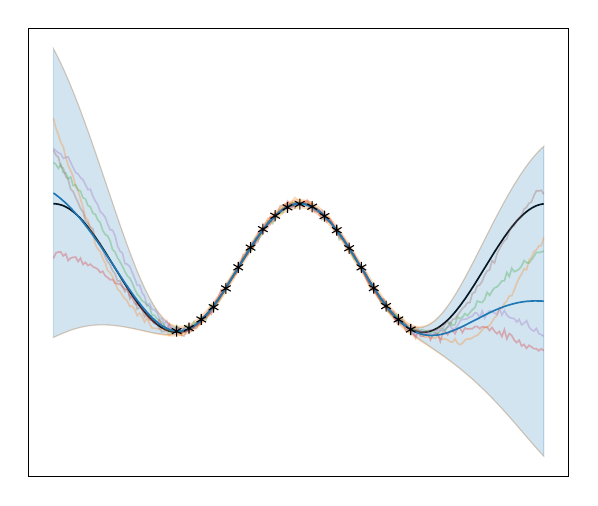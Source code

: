 % This file was created with tikzplotlib v0.10.1.
\begin{tikzpicture}

\definecolor{crimson2143940}{RGB}{214,39,40}
\definecolor{darkgray176}{RGB}{176,176,176}
\definecolor{darkorange25512714}{RGB}{255,127,14}
\definecolor{forestgreen4416044}{RGB}{44,160,44}
\definecolor{lightgray204}{RGB}{204,204,204}
\definecolor{mediumpurple148103189}{RGB}{148,103,189}
\definecolor{sienna1408675}{RGB}{140,86,75}
\definecolor{steelblue31119180}{RGB}{31,119,180}

\begin{axis}[
legend cell align={left},
legend style={
  fill opacity=0.8,
  draw opacity=1,
  text opacity=1,
  at={(0.03,0.03)},
  anchor=south west,
  draw=lightgray204
},
ticks=none,
tick align=outside,
tick pos=left,
%title={Cosine},
x grid style={darkgray176},
xmin=-1.1, xmax=1.09,
xtick style={color=black},
y grid style={darkgray176},
ymin=-3.244, ymax=3.73,
ytick style={color=black}
]
\addplot [semithick, black]
table {%
-1 1
-0.99 0.998
-0.98 0.992
-0.97 0.982
-0.96 0.969
-0.95 0.951
-0.94 0.93
-0.93 0.905
-0.92 0.876
-0.91 0.844
-0.9 0.809
-0.89 0.771
-0.88 0.729
-0.87 0.685
-0.85 0.588
-0.83 0.482
-0.81 0.368
-0.79 0.249
-0.75 0
-0.71 -0.249
-0.69 -0.368
-0.67 -0.482
-0.65 -0.588
-0.63 -0.685
-0.62 -0.729
-0.61 -0.771
-0.6 -0.809
-0.59 -0.844
-0.58 -0.876
-0.57 -0.905
-0.56 -0.93
-0.55 -0.951
-0.54 -0.969
-0.53 -0.982
-0.52 -0.992
-0.51 -0.998
-0.5 -1
-0.49 -0.998
-0.48 -0.992
-0.47 -0.982
-0.46 -0.969
-0.45 -0.951
-0.44 -0.93
-0.43 -0.905
-0.42 -0.876
-0.41 -0.844
-0.4 -0.809
-0.39 -0.771
-0.38 -0.729
-0.37 -0.685
-0.35 -0.588
-0.33 -0.482
-0.31 -0.368
-0.29 -0.249
-0.25 -0
-0.21 0.249
-0.19 0.368
-0.17 0.482
-0.15 0.588
-0.13 0.685
-0.12 0.729
-0.11 0.771
-0.1 0.809
-0.09 0.844
-0.08 0.876
-0.07 0.905
-0.06 0.93
-0.05 0.951
-0.04 0.969
-0.03 0.982
-0.02 0.992
-0.01 0.998
0 1
0.01 0.998
0.02 0.992
0.03 0.982
0.04 0.969
0.05 0.951
0.06 0.93
0.07 0.905
0.08 0.876
0.09 0.844
0.1 0.809
0.11 0.771
0.12 0.729
0.13 0.685
0.15 0.588
0.17 0.482
0.19 0.368
0.21 0.249
0.25 -0
0.29 -0.249
0.31 -0.368
0.33 -0.482
0.35 -0.588
0.37 -0.685
0.38 -0.729
0.39 -0.771
0.4 -0.809
0.41 -0.844
0.42 -0.876
0.43 -0.905
0.44 -0.93
0.45 -0.951
0.46 -0.969
0.47 -0.982
0.48 -0.992
0.49 -0.998
0.5 -1
0.51 -0.998
0.52 -0.992
0.53 -0.982
0.54 -0.969
0.55 -0.951
0.56 -0.93
0.57 -0.905
0.58 -0.876
0.59 -0.844
0.6 -0.809
0.61 -0.771
0.62 -0.729
0.63 -0.685
0.65 -0.588
0.67 -0.482
0.69 -0.368
0.71 -0.249
0.75 0
0.79 0.249
0.81 0.368
0.83 0.482
0.85 0.588
0.87 0.685
0.88 0.729
0.89 0.771
0.9 0.809
0.91 0.844
0.92 0.876
0.93 0.905
0.94 0.93
0.95 0.951
0.96 0.969
0.97 0.982
0.98 0.992
0.99 0.998
};
% \addlegendentry{True Func.}
\path [draw=steelblue31119180, fill=steelblue31119180, opacity=0.2]
(axis cs:-1,3.412)
--(axis cs:-1,-1.08)
--(axis cs:-0.99,-1.062)
--(axis cs:-0.98,-1.045)
--(axis cs:-0.97,-1.028)
--(axis cs:-0.96,-1.012)
--(axis cs:-0.95,-0.997)
--(axis cs:-0.94,-0.982)
--(axis cs:-0.93,-0.968)
--(axis cs:-0.92,-0.955)
--(axis cs:-0.91,-0.944)
--(axis cs:-0.9,-0.933)
--(axis cs:-0.89,-0.923)
--(axis cs:-0.88,-0.914)
--(axis cs:-0.87,-0.907)
--(axis cs:-0.86,-0.9)
--(axis cs:-0.85,-0.895)
--(axis cs:-0.84,-0.891)
--(axis cs:-0.83,-0.887)
--(axis cs:-0.82,-0.885)
--(axis cs:-0.81,-0.884)
--(axis cs:-0.8,-0.884)
--(axis cs:-0.79,-0.884)
--(axis cs:-0.78,-0.886)
--(axis cs:-0.77,-0.888)
--(axis cs:-0.76,-0.891)
--(axis cs:-0.75,-0.895)
--(axis cs:-0.74,-0.9)
--(axis cs:-0.73,-0.905)
--(axis cs:-0.72,-0.91)
--(axis cs:-0.71,-0.917)
--(axis cs:-0.7,-0.924)
--(axis cs:-0.69,-0.931)
--(axis cs:-0.68,-0.938)
--(axis cs:-0.67,-0.946)
--(axis cs:-0.66,-0.955)
--(axis cs:-0.65,-0.963)
--(axis cs:-0.64,-0.971)
--(axis cs:-0.63,-0.98)
--(axis cs:-0.62,-0.988)
--(axis cs:-0.61,-0.996)
--(axis cs:-0.6,-1.004)
--(axis cs:-0.59,-1.011)
--(axis cs:-0.58,-1.018)
--(axis cs:-0.57,-1.023)
--(axis cs:-0.56,-1.028)
--(axis cs:-0.55,-1.032)
--(axis cs:-0.54,-1.035)
--(axis cs:-0.53,-1.036)
--(axis cs:-0.52,-1.036)
--(axis cs:-0.51,-1.034)
--(axis cs:-0.5,-1.031)
--(axis cs:-0.49,-1.026)
--(axis cs:-0.48,-1.018)
--(axis cs:-0.47,-1.008)
--(axis cs:-0.46,-0.995)
--(axis cs:-0.45,-0.978)
--(axis cs:-0.44,-0.958)
--(axis cs:-0.43,-0.934)
--(axis cs:-0.42,-0.906)
--(axis cs:-0.41,-0.874)
--(axis cs:-0.4,-0.839)
--(axis cs:-0.39,-0.801)
--(axis cs:-0.38,-0.759)
--(axis cs:-0.37,-0.715)
--(axis cs:-0.36,-0.668)
--(axis cs:-0.35,-0.618)
--(axis cs:-0.34,-0.566)
--(axis cs:-0.33,-0.511)
--(axis cs:-0.32,-0.455)
--(axis cs:-0.31,-0.397)
--(axis cs:-0.3,-0.338)
--(axis cs:-0.29,-0.277)
--(axis cs:-0.28,-0.215)
--(axis cs:-0.27,-0.152)
--(axis cs:-0.26,-0.088)
--(axis cs:-0.25,-0.024)
--(axis cs:-0.24,0.039)
--(axis cs:-0.23,0.103)
--(axis cs:-0.22,0.166)
--(axis cs:-0.21,0.228)
--(axis cs:-0.2,0.29)
--(axis cs:-0.19,0.349)
--(axis cs:-0.18,0.407)
--(axis cs:-0.17,0.464)
--(axis cs:-0.16,0.518)
--(axis cs:-0.15,0.57)
--(axis cs:-0.14,0.619)
--(axis cs:-0.13,0.665)
--(axis cs:-0.12,0.709)
--(axis cs:-0.11,0.749)
--(axis cs:-0.1,0.787)
--(axis cs:-0.09,0.821)
--(axis cs:-0.08,0.852)
--(axis cs:-0.07,0.879)
--(axis cs:-0.06,0.903)
--(axis cs:-0.05,0.924)
--(axis cs:-0.04,0.941)
--(axis cs:-0.03,0.954)
--(axis cs:-0.02,0.963)
--(axis cs:-0.01,0.969)
--(axis cs:8.941e-10,0.971)
--(axis cs:0.01,0.969)
--(axis cs:0.02,0.963)
--(axis cs:0.03,0.953)
--(axis cs:0.04,0.94)
--(axis cs:0.05,0.923)
--(axis cs:0.06,0.902)
--(axis cs:0.07,0.878)
--(axis cs:0.08,0.849)
--(axis cs:0.09,0.818)
--(axis cs:0.1,0.782)
--(axis cs:0.11,0.744)
--(axis cs:0.12,0.702)
--(axis cs:0.13,0.657)
--(axis cs:0.14,0.609)
--(axis cs:0.15,0.559)
--(axis cs:0.16,0.506)
--(axis cs:0.17,0.452)
--(axis cs:0.18,0.395)
--(axis cs:0.19,0.337)
--(axis cs:0.2,0.277)
--(axis cs:0.21,0.216)
--(axis cs:0.22,0.155)
--(axis cs:0.23,0.093)
--(axis cs:0.24,0.031)
--(axis cs:0.25,-0.032)
--(axis cs:0.26,-0.094)
--(axis cs:0.27,-0.156)
--(axis cs:0.28,-0.217)
--(axis cs:0.29,-0.278)
--(axis cs:0.3,-0.338)
--(axis cs:0.31,-0.396)
--(axis cs:0.32,-0.453)
--(axis cs:0.33,-0.509)
--(axis cs:0.34,-0.563)
--(axis cs:0.35,-0.615)
--(axis cs:0.36,-0.665)
--(axis cs:0.37,-0.712)
--(axis cs:0.38,-0.757)
--(axis cs:0.39,-0.8)
--(axis cs:0.4,-0.839)
--(axis cs:0.41,-0.877)
--(axis cs:0.42,-0.912)
--(axis cs:0.43,-0.945)
--(axis cs:0.44,-0.976)
--(axis cs:0.45,-1.007)
--(axis cs:0.46,-1.036)
--(axis cs:0.47,-1.065)
--(axis cs:0.48,-1.093)
--(axis cs:0.49,-1.12)
--(axis cs:0.5,-1.147)
--(axis cs:0.51,-1.174)
--(axis cs:0.52,-1.201)
--(axis cs:0.53,-1.227)
--(axis cs:0.54,-1.254)
--(axis cs:0.55,-1.28)
--(axis cs:0.56,-1.307)
--(axis cs:0.57,-1.334)
--(axis cs:0.58,-1.361)
--(axis cs:0.59,-1.388)
--(axis cs:0.6,-1.417)
--(axis cs:0.61,-1.445)
--(axis cs:0.62,-1.474)
--(axis cs:0.63,-1.504)
--(axis cs:0.64,-1.534)
--(axis cs:0.65,-1.565)
--(axis cs:0.66,-1.596)
--(axis cs:0.67,-1.628)
--(axis cs:0.68,-1.661)
--(axis cs:0.69,-1.694)
--(axis cs:0.7,-1.728)
--(axis cs:0.71,-1.763)
--(axis cs:0.72,-1.798)
--(axis cs:0.73,-1.834)
--(axis cs:0.74,-1.87)
--(axis cs:0.75,-1.907)
--(axis cs:0.76,-1.945)
--(axis cs:0.77,-1.983)
--(axis cs:0.78,-2.023)
--(axis cs:0.79,-2.062)
--(axis cs:0.8,-2.103)
--(axis cs:0.81,-2.144)
--(axis cs:0.82,-2.185)
--(axis cs:0.83,-2.228)
--(axis cs:0.84,-2.27)
--(axis cs:0.85,-2.314)
--(axis cs:0.86,-2.358)
--(axis cs:0.87,-2.402)
--(axis cs:0.88,-2.446)
--(axis cs:0.89,-2.491)
--(axis cs:0.9,-2.536)
--(axis cs:0.91,-2.581)
--(axis cs:0.92,-2.626)
--(axis cs:0.93,-2.67)
--(axis cs:0.94,-2.714)
--(axis cs:0.95,-2.758)
--(axis cs:0.96,-2.802)
--(axis cs:0.97,-2.844)
--(axis cs:0.98,-2.886)
--(axis cs:0.99,-2.926)
--(axis cs:0.99,1.892)
--(axis cs:0.99,1.892)
--(axis cs:0.98,1.857)
--(axis cs:0.97,1.818)
--(axis cs:0.96,1.777)
--(axis cs:0.95,1.734)
--(axis cs:0.94,1.687)
--(axis cs:0.93,1.639)
--(axis cs:0.92,1.587)
--(axis cs:0.91,1.533)
--(axis cs:0.9,1.477)
--(axis cs:0.89,1.419)
--(axis cs:0.88,1.359)
--(axis cs:0.87,1.296)
--(axis cs:0.86,1.232)
--(axis cs:0.85,1.166)
--(axis cs:0.84,1.099)
--(axis cs:0.83,1.03)
--(axis cs:0.82,0.96)
--(axis cs:0.81,0.888)
--(axis cs:0.8,0.816)
--(axis cs:0.79,0.743)
--(axis cs:0.78,0.668)
--(axis cs:0.77,0.593)
--(axis cs:0.76,0.518)
--(axis cs:0.75,0.442)
--(axis cs:0.74,0.366)
--(axis cs:0.73,0.29)
--(axis cs:0.72,0.215)
--(axis cs:0.71,0.139)
--(axis cs:0.7,0.065)
--(axis cs:0.69,-0.009)
--(axis cs:0.68,-0.082)
--(axis cs:0.67,-0.153)
--(axis cs:0.66,-0.223)
--(axis cs:0.65,-0.291)
--(axis cs:0.64,-0.357)
--(axis cs:0.63,-0.42)
--(axis cs:0.62,-0.481)
--(axis cs:0.61,-0.539)
--(axis cs:0.6,-0.594)
--(axis cs:0.59,-0.645)
--(axis cs:0.58,-0.693)
--(axis cs:0.57,-0.737)
--(axis cs:0.56,-0.777)
--(axis cs:0.55,-0.813)
--(axis cs:0.54,-0.844)
--(axis cs:0.53,-0.87)
--(axis cs:0.52,-0.892)
--(axis cs:0.51,-0.909)
--(axis cs:0.5,-0.921)
--(axis cs:0.49,-0.928)
--(axis cs:0.48,-0.93)
--(axis cs:0.47,-0.927)
--(axis cs:0.46,-0.919)
--(axis cs:0.45,-0.905)
--(axis cs:0.44,-0.887)
--(axis cs:0.43,-0.864)
--(axis cs:0.42,-0.836)
--(axis cs:0.41,-0.805)
--(axis cs:0.4,-0.77)
--(axis cs:0.39,-0.732)
--(axis cs:0.38,-0.691)
--(axis cs:0.37,-0.648)
--(axis cs:0.36,-0.602)
--(axis cs:0.35,-0.554)
--(axis cs:0.34,-0.503)
--(axis cs:0.33,-0.45)
--(axis cs:0.32,-0.395)
--(axis cs:0.31,-0.338)
--(axis cs:0.3,-0.28)
--(axis cs:0.29,-0.22)
--(axis cs:0.28,-0.159)
--(axis cs:0.27,-0.097)
--(axis cs:0.26,-0.035)
--(axis cs:0.25,0.028)
--(axis cs:0.24,0.09)
--(axis cs:0.23,0.153)
--(axis cs:0.22,0.215)
--(axis cs:0.21,0.276)
--(axis cs:0.2,0.336)
--(axis cs:0.19,0.395)
--(axis cs:0.18,0.452)
--(axis cs:0.17,0.507)
--(axis cs:0.16,0.561)
--(axis cs:0.15,0.612)
--(axis cs:0.14,0.661)
--(axis cs:0.13,0.708)
--(axis cs:0.12,0.752)
--(axis cs:0.11,0.793)
--(axis cs:0.1,0.832)
--(axis cs:0.09,0.867)
--(axis cs:0.08,0.899)
--(axis cs:0.07,0.928)
--(axis cs:0.06,0.953)
--(axis cs:0.05,0.975)
--(axis cs:0.04,0.993)
--(axis cs:0.03,1.008)
--(axis cs:0.02,1.018)
--(axis cs:0.01,1.025)
--(axis cs:8.941e-10,1.027)
--(axis cs:-0.01,1.026)
--(axis cs:-0.02,1.02)
--(axis cs:-0.03,1.011)
--(axis cs:-0.04,0.997)
--(axis cs:-0.05,0.98)
--(axis cs:-0.06,0.959)
--(axis cs:-0.07,0.934)
--(axis cs:-0.08,0.906)
--(axis cs:-0.09,0.874)
--(axis cs:-0.1,0.839)
--(axis cs:-0.11,0.801)
--(axis cs:-0.12,0.759)
--(axis cs:-0.13,0.715)
--(axis cs:-0.14,0.668)
--(axis cs:-0.15,0.619)
--(axis cs:-0.16,0.567)
--(axis cs:-0.17,0.514)
--(axis cs:-0.18,0.458)
--(axis cs:-0.19,0.401)
--(axis cs:-0.2,0.343)
--(axis cs:-0.21,0.283)
--(axis cs:-0.22,0.222)
--(axis cs:-0.23,0.16)
--(axis cs:-0.24,0.097)
--(axis cs:-0.25,0.034)
--(axis cs:-0.26,-0.029)
--(axis cs:-0.27,-0.092)
--(axis cs:-0.28,-0.155)
--(axis cs:-0.29,-0.217)
--(axis cs:-0.3,-0.278)
--(axis cs:-0.31,-0.338)
--(axis cs:-0.32,-0.397)
--(axis cs:-0.33,-0.453)
--(axis cs:-0.34,-0.508)
--(axis cs:-0.35,-0.56)
--(axis cs:-0.36,-0.61)
--(axis cs:-0.37,-0.657)
--(axis cs:-0.38,-0.7)
--(axis cs:-0.39,-0.741)
--(axis cs:-0.4,-0.778)
--(axis cs:-0.41,-0.812)
--(axis cs:-0.42,-0.842)
--(axis cs:-0.43,-0.868)
--(axis cs:-0.44,-0.89)
--(axis cs:-0.45,-0.909)
--(axis cs:-0.46,-0.923)
--(axis cs:-0.47,-0.932)
--(axis cs:-0.48,-0.937)
--(axis cs:-0.49,-0.936)
--(axis cs:-0.5,-0.93)
--(axis cs:-0.51,-0.917)
--(axis cs:-0.52,-0.898)
--(axis cs:-0.53,-0.874)
--(axis cs:-0.54,-0.843)
--(axis cs:-0.55,-0.806)
--(axis cs:-0.56,-0.763)
--(axis cs:-0.57,-0.715)
--(axis cs:-0.58,-0.661)
--(axis cs:-0.59,-0.601)
--(axis cs:-0.6,-0.536)
--(axis cs:-0.61,-0.466)
--(axis cs:-0.62,-0.391)
--(axis cs:-0.63,-0.312)
--(axis cs:-0.64,-0.228)
--(axis cs:-0.65,-0.14)
--(axis cs:-0.66,-0.049)
--(axis cs:-0.67,0.047)
--(axis cs:-0.68,0.145)
--(axis cs:-0.69,0.246)
--(axis cs:-0.7,0.35)
--(axis cs:-0.71,0.456)
--(axis cs:-0.72,0.564)
--(axis cs:-0.73,0.674)
--(axis cs:-0.74,0.785)
--(axis cs:-0.75,0.898)
--(axis cs:-0.76,1.011)
--(axis cs:-0.77,1.124)
--(axis cs:-0.78,1.238)
--(axis cs:-0.79,1.352)
--(axis cs:-0.8,1.466)
--(axis cs:-0.81,1.579)
--(axis cs:-0.82,1.692)
--(axis cs:-0.83,1.803)
--(axis cs:-0.84,1.914)
--(axis cs:-0.85,2.024)
--(axis cs:-0.86,2.132)
--(axis cs:-0.87,2.239)
--(axis cs:-0.88,2.343)
--(axis cs:-0.89,2.447)
--(axis cs:-0.9,2.547)
--(axis cs:-0.91,2.646)
--(axis cs:-0.92,2.743)
--(axis cs:-0.93,2.837)
--(axis cs:-0.94,2.928)
--(axis cs:-0.95,3.016)
--(axis cs:-0.96,3.102)
--(axis cs:-0.97,3.184)
--(axis cs:-0.98,3.264)
--(axis cs:-0.99,3.34)
--(axis cs:-1,3.412)
--cycle;
\addlegendimage{area legend, draw=steelblue31119180, fill=steelblue31119180, opacity=0.2}
% \addlegendentry{Epistemic}

\path [draw=darkorange25512714, fill=darkorange25512714, opacity=0.2]
(axis cs:-1,-1.081)
--(axis cs:-1,-1.08)
--(axis cs:-0.99,-1.062)
--(axis cs:-0.98,-1.045)
--(axis cs:-0.97,-1.028)
--(axis cs:-0.96,-1.012)
--(axis cs:-0.95,-0.997)
--(axis cs:-0.94,-0.982)
--(axis cs:-0.93,-0.968)
--(axis cs:-0.92,-0.955)
--(axis cs:-0.91,-0.944)
--(axis cs:-0.9,-0.933)
--(axis cs:-0.89,-0.923)
--(axis cs:-0.88,-0.914)
--(axis cs:-0.87,-0.907)
--(axis cs:-0.86,-0.9)
--(axis cs:-0.85,-0.895)
--(axis cs:-0.84,-0.891)
--(axis cs:-0.83,-0.887)
--(axis cs:-0.82,-0.885)
--(axis cs:-0.81,-0.884)
--(axis cs:-0.8,-0.884)
--(axis cs:-0.79,-0.884)
--(axis cs:-0.78,-0.886)
--(axis cs:-0.77,-0.888)
--(axis cs:-0.76,-0.891)
--(axis cs:-0.75,-0.895)
--(axis cs:-0.74,-0.9)
--(axis cs:-0.73,-0.905)
--(axis cs:-0.72,-0.91)
--(axis cs:-0.71,-0.917)
--(axis cs:-0.7,-0.924)
--(axis cs:-0.69,-0.931)
--(axis cs:-0.68,-0.938)
--(axis cs:-0.67,-0.946)
--(axis cs:-0.66,-0.955)
--(axis cs:-0.65,-0.963)
--(axis cs:-0.64,-0.971)
--(axis cs:-0.63,-0.98)
--(axis cs:-0.62,-0.988)
--(axis cs:-0.61,-0.996)
--(axis cs:-0.6,-1.004)
--(axis cs:-0.59,-1.011)
--(axis cs:-0.58,-1.018)
--(axis cs:-0.57,-1.023)
--(axis cs:-0.56,-1.028)
--(axis cs:-0.55,-1.032)
--(axis cs:-0.54,-1.035)
--(axis cs:-0.53,-1.036)
--(axis cs:-0.52,-1.036)
--(axis cs:-0.51,-1.034)
--(axis cs:-0.5,-1.031)
--(axis cs:-0.49,-1.026)
--(axis cs:-0.48,-1.018)
--(axis cs:-0.47,-1.008)
--(axis cs:-0.46,-0.995)
--(axis cs:-0.45,-0.978)
--(axis cs:-0.44,-0.958)
--(axis cs:-0.43,-0.934)
--(axis cs:-0.42,-0.906)
--(axis cs:-0.41,-0.874)
--(axis cs:-0.4,-0.839)
--(axis cs:-0.39,-0.801)
--(axis cs:-0.38,-0.759)
--(axis cs:-0.37,-0.715)
--(axis cs:-0.36,-0.668)
--(axis cs:-0.35,-0.618)
--(axis cs:-0.34,-0.566)
--(axis cs:-0.33,-0.511)
--(axis cs:-0.32,-0.455)
--(axis cs:-0.31,-0.397)
--(axis cs:-0.3,-0.338)
--(axis cs:-0.29,-0.277)
--(axis cs:-0.28,-0.215)
--(axis cs:-0.27,-0.152)
--(axis cs:-0.26,-0.088)
--(axis cs:-0.25,-0.024)
--(axis cs:-0.24,0.039)
--(axis cs:-0.23,0.103)
--(axis cs:-0.22,0.166)
--(axis cs:-0.21,0.228)
--(axis cs:-0.2,0.29)
--(axis cs:-0.19,0.349)
--(axis cs:-0.18,0.407)
--(axis cs:-0.17,0.464)
--(axis cs:-0.16,0.518)
--(axis cs:-0.15,0.57)
--(axis cs:-0.14,0.619)
--(axis cs:-0.13,0.665)
--(axis cs:-0.12,0.709)
--(axis cs:-0.11,0.749)
--(axis cs:-0.1,0.787)
--(axis cs:-0.09,0.821)
--(axis cs:-0.08,0.852)
--(axis cs:-0.07,0.879)
--(axis cs:-0.06,0.903)
--(axis cs:-0.05,0.924)
--(axis cs:-0.04,0.941)
--(axis cs:-0.03,0.954)
--(axis cs:-0.02,0.963)
--(axis cs:-0.01,0.969)
--(axis cs:8.941e-10,0.971)
--(axis cs:0.01,0.969)
--(axis cs:0.02,0.963)
--(axis cs:0.03,0.953)
--(axis cs:0.04,0.94)
--(axis cs:0.05,0.923)
--(axis cs:0.06,0.902)
--(axis cs:0.07,0.878)
--(axis cs:0.08,0.849)
--(axis cs:0.09,0.818)
--(axis cs:0.1,0.782)
--(axis cs:0.11,0.744)
--(axis cs:0.12,0.702)
--(axis cs:0.13,0.657)
--(axis cs:0.14,0.609)
--(axis cs:0.15,0.559)
--(axis cs:0.16,0.506)
--(axis cs:0.17,0.452)
--(axis cs:0.18,0.395)
--(axis cs:0.19,0.337)
--(axis cs:0.2,0.277)
--(axis cs:0.21,0.216)
--(axis cs:0.22,0.155)
--(axis cs:0.23,0.093)
--(axis cs:0.24,0.031)
--(axis cs:0.25,-0.032)
--(axis cs:0.26,-0.094)
--(axis cs:0.27,-0.156)
--(axis cs:0.28,-0.217)
--(axis cs:0.29,-0.278)
--(axis cs:0.3,-0.338)
--(axis cs:0.31,-0.396)
--(axis cs:0.32,-0.453)
--(axis cs:0.33,-0.509)
--(axis cs:0.34,-0.563)
--(axis cs:0.35,-0.615)
--(axis cs:0.36,-0.665)
--(axis cs:0.37,-0.712)
--(axis cs:0.38,-0.757)
--(axis cs:0.39,-0.8)
--(axis cs:0.4,-0.839)
--(axis cs:0.41,-0.877)
--(axis cs:0.42,-0.912)
--(axis cs:0.43,-0.945)
--(axis cs:0.44,-0.976)
--(axis cs:0.45,-1.007)
--(axis cs:0.46,-1.036)
--(axis cs:0.47,-1.065)
--(axis cs:0.48,-1.093)
--(axis cs:0.49,-1.12)
--(axis cs:0.5,-1.147)
--(axis cs:0.51,-1.174)
--(axis cs:0.52,-1.201)
--(axis cs:0.53,-1.227)
--(axis cs:0.54,-1.254)
--(axis cs:0.55,-1.28)
--(axis cs:0.56,-1.307)
--(axis cs:0.57,-1.334)
--(axis cs:0.58,-1.361)
--(axis cs:0.59,-1.388)
--(axis cs:0.6,-1.417)
--(axis cs:0.61,-1.445)
--(axis cs:0.62,-1.474)
--(axis cs:0.63,-1.504)
--(axis cs:0.64,-1.534)
--(axis cs:0.65,-1.565)
--(axis cs:0.66,-1.596)
--(axis cs:0.67,-1.628)
--(axis cs:0.68,-1.661)
--(axis cs:0.69,-1.694)
--(axis cs:0.7,-1.728)
--(axis cs:0.71,-1.763)
--(axis cs:0.72,-1.798)
--(axis cs:0.73,-1.834)
--(axis cs:0.74,-1.87)
--(axis cs:0.75,-1.907)
--(axis cs:0.76,-1.945)
--(axis cs:0.77,-1.983)
--(axis cs:0.78,-2.023)
--(axis cs:0.79,-2.062)
--(axis cs:0.8,-2.103)
--(axis cs:0.81,-2.144)
--(axis cs:0.82,-2.185)
--(axis cs:0.83,-2.228)
--(axis cs:0.84,-2.27)
--(axis cs:0.85,-2.314)
--(axis cs:0.86,-2.358)
--(axis cs:0.87,-2.402)
--(axis cs:0.88,-2.446)
--(axis cs:0.89,-2.491)
--(axis cs:0.9,-2.536)
--(axis cs:0.91,-2.581)
--(axis cs:0.92,-2.626)
--(axis cs:0.93,-2.67)
--(axis cs:0.94,-2.714)
--(axis cs:0.95,-2.758)
--(axis cs:0.96,-2.802)
--(axis cs:0.97,-2.844)
--(axis cs:0.98,-2.886)
--(axis cs:0.99,-2.926)
--(axis cs:0.99,-2.927)
--(axis cs:0.99,-2.927)
--(axis cs:0.98,-2.886)
--(axis cs:0.97,-2.845)
--(axis cs:0.96,-2.802)
--(axis cs:0.95,-2.759)
--(axis cs:0.94,-2.715)
--(axis cs:0.93,-2.671)
--(axis cs:0.92,-2.626)
--(axis cs:0.91,-2.582)
--(axis cs:0.9,-2.537)
--(axis cs:0.89,-2.492)
--(axis cs:0.88,-2.447)
--(axis cs:0.87,-2.403)
--(axis cs:0.86,-2.359)
--(axis cs:0.85,-2.315)
--(axis cs:0.84,-2.272)
--(axis cs:0.83,-2.229)
--(axis cs:0.82,-2.187)
--(axis cs:0.81,-2.145)
--(axis cs:0.8,-2.104)
--(axis cs:0.79,-2.064)
--(axis cs:0.78,-2.024)
--(axis cs:0.77,-1.985)
--(axis cs:0.76,-1.946)
--(axis cs:0.75,-1.909)
--(axis cs:0.74,-1.872)
--(axis cs:0.73,-1.835)
--(axis cs:0.72,-1.8)
--(axis cs:0.71,-1.764)
--(axis cs:0.7,-1.73)
--(axis cs:0.69,-1.696)
--(axis cs:0.68,-1.663)
--(axis cs:0.67,-1.631)
--(axis cs:0.66,-1.599)
--(axis cs:0.65,-1.568)
--(axis cs:0.64,-1.537)
--(axis cs:0.63,-1.507)
--(axis cs:0.62,-1.478)
--(axis cs:0.61,-1.449)
--(axis cs:0.6,-1.421)
--(axis cs:0.59,-1.393)
--(axis cs:0.58,-1.366)
--(axis cs:0.57,-1.34)
--(axis cs:0.56,-1.314)
--(axis cs:0.55,-1.288)
--(axis cs:0.54,-1.262)
--(axis cs:0.53,-1.237)
--(axis cs:0.52,-1.212)
--(axis cs:0.51,-1.187)
--(axis cs:0.5,-1.162)
--(axis cs:0.49,-1.138)
--(axis cs:0.48,-1.113)
--(axis cs:0.47,-1.087)
--(axis cs:0.46,-1.061)
--(axis cs:0.45,-1.035)
--(axis cs:0.44,-1.007)
--(axis cs:0.43,-0.977)
--(axis cs:0.42,-0.945)
--(axis cs:0.41,-0.911)
--(axis cs:0.4,-0.874)
--(axis cs:0.39,-0.835)
--(axis cs:0.38,-0.793)
--(axis cs:0.37,-0.749)
--(axis cs:0.36,-0.701)
--(axis cs:0.35,-0.652)
--(axis cs:0.34,-0.6)
--(axis cs:0.33,-0.547)
--(axis cs:0.32,-0.491)
--(axis cs:0.31,-0.434)
--(axis cs:0.3,-0.376)
--(axis cs:0.29,-0.316)
--(axis cs:0.28,-0.255)
--(axis cs:0.27,-0.194)
--(axis cs:0.26,-0.132)
--(axis cs:0.25,-0.069)
--(axis cs:0.24,-0.007)
--(axis cs:0.23,0.056)
--(axis cs:0.22,0.118)
--(axis cs:0.21,0.179)
--(axis cs:0.2,0.239)
--(axis cs:0.19,0.299)
--(axis cs:0.18,0.357)
--(axis cs:0.17,0.413)
--(axis cs:0.16,0.467)
--(axis cs:0.15,0.52)
--(axis cs:0.14,0.57)
--(axis cs:0.13,0.617)
--(axis cs:0.12,0.661)
--(axis cs:0.11,0.703)
--(axis cs:0.1,0.742)
--(axis cs:0.09,0.777)
--(axis cs:0.08,0.809)
--(axis cs:0.07,0.837)
--(axis cs:0.06,0.862)
--(axis cs:0.05,0.883)
--(axis cs:0.04,0.901)
--(axis cs:0.03,0.914)
--(axis cs:0.02,0.924)
--(axis cs:0.01,0.93)
--(axis cs:8.941e-10,0.932)
--(axis cs:-0.01,0.93)
--(axis cs:-0.02,0.925)
--(axis cs:-0.03,0.915)
--(axis cs:-0.04,0.902)
--(axis cs:-0.05,0.885)
--(axis cs:-0.06,0.865)
--(axis cs:-0.07,0.841)
--(axis cs:-0.08,0.813)
--(axis cs:-0.09,0.782)
--(axis cs:-0.1,0.747)
--(axis cs:-0.11,0.709)
--(axis cs:-0.12,0.669)
--(axis cs:-0.13,0.625)
--(axis cs:-0.14,0.578)
--(axis cs:-0.15,0.529)
--(axis cs:-0.16,0.477)
--(axis cs:-0.17,0.423)
--(axis cs:-0.18,0.367)
--(axis cs:-0.19,0.31)
--(axis cs:-0.2,0.25)
--(axis cs:-0.21,0.189)
--(axis cs:-0.22,0.127)
--(axis cs:-0.23,0.065)
--(axis cs:-0.24,0.001)
--(axis cs:-0.25,-0.062)
--(axis cs:-0.26,-0.126)
--(axis cs:-0.27,-0.189)
--(axis cs:-0.28,-0.252)
--(axis cs:-0.29,-0.314)
--(axis cs:-0.3,-0.375)
--(axis cs:-0.31,-0.435)
--(axis cs:-0.32,-0.493)
--(axis cs:-0.33,-0.549)
--(axis cs:-0.34,-0.604)
--(axis cs:-0.35,-0.656)
--(axis cs:-0.36,-0.706)
--(axis cs:-0.37,-0.753)
--(axis cs:-0.38,-0.797)
--(axis cs:-0.39,-0.838)
--(axis cs:-0.4,-0.876)
--(axis cs:-0.41,-0.911)
--(axis cs:-0.42,-0.942)
--(axis cs:-0.43,-0.969)
--(axis cs:-0.44,-0.993)
--(axis cs:-0.45,-1.013)
--(axis cs:-0.46,-1.029)
--(axis cs:-0.47,-1.041)
--(axis cs:-0.48,-1.05)
--(axis cs:-0.49,-1.056)
--(axis cs:-0.5,-1.059)
--(axis cs:-0.51,-1.06)
--(axis cs:-0.52,-1.059)
--(axis cs:-0.53,-1.056)
--(axis cs:-0.54,-1.052)
--(axis cs:-0.55,-1.047)
--(axis cs:-0.56,-1.041)
--(axis cs:-0.57,-1.035)
--(axis cs:-0.58,-1.027)
--(axis cs:-0.59,-1.02)
--(axis cs:-0.6,-1.011)
--(axis cs:-0.61,-1.003)
--(axis cs:-0.62,-0.994)
--(axis cs:-0.63,-0.985)
--(axis cs:-0.64,-0.976)
--(axis cs:-0.65,-0.967)
--(axis cs:-0.66,-0.959)
--(axis cs:-0.67,-0.95)
--(axis cs:-0.68,-0.942)
--(axis cs:-0.69,-0.934)
--(axis cs:-0.7,-0.926)
--(axis cs:-0.71,-0.919)
--(axis cs:-0.72,-0.913)
--(axis cs:-0.73,-0.907)
--(axis cs:-0.74,-0.902)
--(axis cs:-0.75,-0.897)
--(axis cs:-0.76,-0.893)
--(axis cs:-0.77,-0.89)
--(axis cs:-0.78,-0.888)
--(axis cs:-0.79,-0.886)
--(axis cs:-0.8,-0.885)
--(axis cs:-0.81,-0.885)
--(axis cs:-0.82,-0.887)
--(axis cs:-0.83,-0.889)
--(axis cs:-0.84,-0.892)
--(axis cs:-0.85,-0.896)
--(axis cs:-0.86,-0.901)
--(axis cs:-0.87,-0.908)
--(axis cs:-0.88,-0.915)
--(axis cs:-0.89,-0.924)
--(axis cs:-0.9,-0.934)
--(axis cs:-0.91,-0.945)
--(axis cs:-0.92,-0.956)
--(axis cs:-0.93,-0.969)
--(axis cs:-0.94,-0.983)
--(axis cs:-0.95,-0.998)
--(axis cs:-0.96,-1.013)
--(axis cs:-0.97,-1.029)
--(axis cs:-0.98,-1.046)
--(axis cs:-0.99,-1.063)
--(axis cs:-1,-1.081)
--cycle;
\addlegendimage{area legend, draw=darkorange25512714, fill=darkorange25512714, opacity=0.2}
% \addlegendentry{Aleatoric}

\path [draw=darkorange25512714, fill=darkorange25512714, opacity=0.2]
(axis cs:-1,3.413)
--(axis cs:-1,3.412)
--(axis cs:-0.99,3.34)
--(axis cs:-0.98,3.264)
--(axis cs:-0.97,3.184)
--(axis cs:-0.96,3.102)
--(axis cs:-0.95,3.016)
--(axis cs:-0.94,2.928)
--(axis cs:-0.93,2.837)
--(axis cs:-0.92,2.743)
--(axis cs:-0.91,2.646)
--(axis cs:-0.9,2.547)
--(axis cs:-0.89,2.447)
--(axis cs:-0.88,2.343)
--(axis cs:-0.87,2.239)
--(axis cs:-0.86,2.132)
--(axis cs:-0.85,2.024)
--(axis cs:-0.84,1.914)
--(axis cs:-0.83,1.803)
--(axis cs:-0.82,1.692)
--(axis cs:-0.81,1.579)
--(axis cs:-0.8,1.466)
--(axis cs:-0.79,1.352)
--(axis cs:-0.78,1.238)
--(axis cs:-0.77,1.124)
--(axis cs:-0.76,1.011)
--(axis cs:-0.75,0.898)
--(axis cs:-0.74,0.785)
--(axis cs:-0.73,0.674)
--(axis cs:-0.72,0.564)
--(axis cs:-0.71,0.456)
--(axis cs:-0.7,0.35)
--(axis cs:-0.69,0.246)
--(axis cs:-0.68,0.145)
--(axis cs:-0.67,0.047)
--(axis cs:-0.66,-0.049)
--(axis cs:-0.65,-0.14)
--(axis cs:-0.64,-0.228)
--(axis cs:-0.63,-0.312)
--(axis cs:-0.62,-0.391)
--(axis cs:-0.61,-0.466)
--(axis cs:-0.6,-0.536)
--(axis cs:-0.59,-0.601)
--(axis cs:-0.58,-0.661)
--(axis cs:-0.57,-0.715)
--(axis cs:-0.56,-0.763)
--(axis cs:-0.55,-0.806)
--(axis cs:-0.54,-0.843)
--(axis cs:-0.53,-0.874)
--(axis cs:-0.52,-0.898)
--(axis cs:-0.51,-0.917)
--(axis cs:-0.5,-0.93)
--(axis cs:-0.49,-0.936)
--(axis cs:-0.48,-0.937)
--(axis cs:-0.47,-0.932)
--(axis cs:-0.46,-0.923)
--(axis cs:-0.45,-0.909)
--(axis cs:-0.44,-0.89)
--(axis cs:-0.43,-0.868)
--(axis cs:-0.42,-0.842)
--(axis cs:-0.41,-0.812)
--(axis cs:-0.4,-0.778)
--(axis cs:-0.39,-0.741)
--(axis cs:-0.38,-0.7)
--(axis cs:-0.37,-0.657)
--(axis cs:-0.36,-0.61)
--(axis cs:-0.35,-0.56)
--(axis cs:-0.34,-0.508)
--(axis cs:-0.33,-0.453)
--(axis cs:-0.32,-0.397)
--(axis cs:-0.31,-0.338)
--(axis cs:-0.3,-0.278)
--(axis cs:-0.29,-0.217)
--(axis cs:-0.28,-0.155)
--(axis cs:-0.27,-0.092)
--(axis cs:-0.26,-0.029)
--(axis cs:-0.25,0.034)
--(axis cs:-0.24,0.097)
--(axis cs:-0.23,0.16)
--(axis cs:-0.22,0.222)
--(axis cs:-0.21,0.283)
--(axis cs:-0.2,0.343)
--(axis cs:-0.19,0.401)
--(axis cs:-0.18,0.458)
--(axis cs:-0.17,0.514)
--(axis cs:-0.16,0.567)
--(axis cs:-0.15,0.619)
--(axis cs:-0.14,0.668)
--(axis cs:-0.13,0.715)
--(axis cs:-0.12,0.759)
--(axis cs:-0.11,0.801)
--(axis cs:-0.1,0.839)
--(axis cs:-0.09,0.874)
--(axis cs:-0.08,0.906)
--(axis cs:-0.07,0.934)
--(axis cs:-0.06,0.959)
--(axis cs:-0.05,0.98)
--(axis cs:-0.04,0.997)
--(axis cs:-0.03,1.011)
--(axis cs:-0.02,1.02)
--(axis cs:-0.01,1.026)
--(axis cs:8.941e-10,1.027)
--(axis cs:0.01,1.025)
--(axis cs:0.02,1.018)
--(axis cs:0.03,1.008)
--(axis cs:0.04,0.993)
--(axis cs:0.05,0.975)
--(axis cs:0.06,0.953)
--(axis cs:0.07,0.928)
--(axis cs:0.08,0.899)
--(axis cs:0.09,0.867)
--(axis cs:0.1,0.832)
--(axis cs:0.11,0.793)
--(axis cs:0.12,0.752)
--(axis cs:0.13,0.708)
--(axis cs:0.14,0.661)
--(axis cs:0.15,0.612)
--(axis cs:0.16,0.561)
--(axis cs:0.17,0.507)
--(axis cs:0.18,0.452)
--(axis cs:0.19,0.395)
--(axis cs:0.2,0.336)
--(axis cs:0.21,0.276)
--(axis cs:0.22,0.215)
--(axis cs:0.23,0.153)
--(axis cs:0.24,0.09)
--(axis cs:0.25,0.028)
--(axis cs:0.26,-0.035)
--(axis cs:0.27,-0.097)
--(axis cs:0.28,-0.159)
--(axis cs:0.29,-0.22)
--(axis cs:0.3,-0.28)
--(axis cs:0.31,-0.338)
--(axis cs:0.32,-0.395)
--(axis cs:0.33,-0.45)
--(axis cs:0.34,-0.503)
--(axis cs:0.35,-0.554)
--(axis cs:0.36,-0.602)
--(axis cs:0.37,-0.648)
--(axis cs:0.38,-0.691)
--(axis cs:0.39,-0.732)
--(axis cs:0.4,-0.77)
--(axis cs:0.41,-0.805)
--(axis cs:0.42,-0.836)
--(axis cs:0.43,-0.864)
--(axis cs:0.44,-0.887)
--(axis cs:0.45,-0.905)
--(axis cs:0.46,-0.919)
--(axis cs:0.47,-0.927)
--(axis cs:0.48,-0.93)
--(axis cs:0.49,-0.928)
--(axis cs:0.5,-0.921)
--(axis cs:0.51,-0.909)
--(axis cs:0.52,-0.892)
--(axis cs:0.53,-0.87)
--(axis cs:0.54,-0.844)
--(axis cs:0.55,-0.813)
--(axis cs:0.56,-0.777)
--(axis cs:0.57,-0.737)
--(axis cs:0.58,-0.693)
--(axis cs:0.59,-0.645)
--(axis cs:0.6,-0.594)
--(axis cs:0.61,-0.539)
--(axis cs:0.62,-0.481)
--(axis cs:0.63,-0.42)
--(axis cs:0.64,-0.357)
--(axis cs:0.65,-0.291)
--(axis cs:0.66,-0.223)
--(axis cs:0.67,-0.153)
--(axis cs:0.68,-0.082)
--(axis cs:0.69,-0.009)
--(axis cs:0.7,0.065)
--(axis cs:0.71,0.139)
--(axis cs:0.72,0.215)
--(axis cs:0.73,0.29)
--(axis cs:0.74,0.366)
--(axis cs:0.75,0.442)
--(axis cs:0.76,0.518)
--(axis cs:0.77,0.593)
--(axis cs:0.78,0.668)
--(axis cs:0.79,0.743)
--(axis cs:0.8,0.816)
--(axis cs:0.81,0.888)
--(axis cs:0.82,0.96)
--(axis cs:0.83,1.03)
--(axis cs:0.84,1.099)
--(axis cs:0.85,1.166)
--(axis cs:0.86,1.232)
--(axis cs:0.87,1.296)
--(axis cs:0.88,1.359)
--(axis cs:0.89,1.419)
--(axis cs:0.9,1.477)
--(axis cs:0.91,1.533)
--(axis cs:0.92,1.587)
--(axis cs:0.93,1.639)
--(axis cs:0.94,1.687)
--(axis cs:0.95,1.734)
--(axis cs:0.96,1.777)
--(axis cs:0.97,1.818)
--(axis cs:0.98,1.857)
--(axis cs:0.99,1.892)
--(axis cs:0.99,1.893)
--(axis cs:0.99,1.893)
--(axis cs:0.98,1.857)
--(axis cs:0.97,1.819)
--(axis cs:0.96,1.778)
--(axis cs:0.95,1.735)
--(axis cs:0.94,1.688)
--(axis cs:0.93,1.639)
--(axis cs:0.92,1.588)
--(axis cs:0.91,1.534)
--(axis cs:0.9,1.478)
--(axis cs:0.89,1.42)
--(axis cs:0.88,1.36)
--(axis cs:0.87,1.297)
--(axis cs:0.86,1.233)
--(axis cs:0.85,1.167)
--(axis cs:0.84,1.1)
--(axis cs:0.83,1.031)
--(axis cs:0.82,0.961)
--(axis cs:0.81,0.89)
--(axis cs:0.8,0.817)
--(axis cs:0.79,0.744)
--(axis cs:0.78,0.67)
--(axis cs:0.77,0.595)
--(axis cs:0.76,0.519)
--(axis cs:0.75,0.444)
--(axis cs:0.74,0.368)
--(axis cs:0.73,0.292)
--(axis cs:0.72,0.216)
--(axis cs:0.71,0.141)
--(axis cs:0.7,0.067)
--(axis cs:0.69,-0.007)
--(axis cs:0.68,-0.08)
--(axis cs:0.67,-0.151)
--(axis cs:0.66,-0.22)
--(axis cs:0.65,-0.288)
--(axis cs:0.64,-0.354)
--(axis cs:0.63,-0.417)
--(axis cs:0.62,-0.478)
--(axis cs:0.61,-0.535)
--(axis cs:0.6,-0.59)
--(axis cs:0.59,-0.64)
--(axis cs:0.58,-0.688)
--(axis cs:0.57,-0.731)
--(axis cs:0.56,-0.77)
--(axis cs:0.55,-0.805)
--(axis cs:0.54,-0.835)
--(axis cs:0.53,-0.86)
--(axis cs:0.52,-0.881)
--(axis cs:0.51,-0.896)
--(axis cs:0.5,-0.906)
--(axis cs:0.49,-0.911)
--(axis cs:0.48,-0.91)
--(axis cs:0.47,-0.904)
--(axis cs:0.46,-0.893)
--(axis cs:0.45,-0.877)
--(axis cs:0.44,-0.856)
--(axis cs:0.43,-0.831)
--(axis cs:0.42,-0.803)
--(axis cs:0.41,-0.77)
--(axis cs:0.4,-0.735)
--(axis cs:0.39,-0.697)
--(axis cs:0.38,-0.656)
--(axis cs:0.37,-0.612)
--(axis cs:0.36,-0.565)
--(axis cs:0.35,-0.517)
--(axis cs:0.34,-0.466)
--(axis cs:0.33,-0.412)
--(axis cs:0.32,-0.357)
--(axis cs:0.31,-0.3)
--(axis cs:0.3,-0.242)
--(axis cs:0.29,-0.182)
--(axis cs:0.28,-0.121)
--(axis cs:0.27,-0.06)
--(axis cs:0.26,0.003)
--(axis cs:0.25,0.065)
--(axis cs:0.24,0.128)
--(axis cs:0.23,0.19)
--(axis cs:0.22,0.252)
--(axis cs:0.21,0.313)
--(axis cs:0.2,0.374)
--(axis cs:0.19,0.433)
--(axis cs:0.18,0.49)
--(axis cs:0.17,0.546)
--(axis cs:0.16,0.6)
--(axis cs:0.15,0.652)
--(axis cs:0.14,0.701)
--(axis cs:0.13,0.748)
--(axis cs:0.12,0.792)
--(axis cs:0.11,0.834)
--(axis cs:0.1,0.872)
--(axis cs:0.09,0.908)
--(axis cs:0.08,0.94)
--(axis cs:0.07,0.968)
--(axis cs:0.06,0.993)
--(axis cs:0.05,1.015)
--(axis cs:0.04,1.033)
--(axis cs:0.03,1.047)
--(axis cs:0.02,1.057)
--(axis cs:0.01,1.063)
--(axis cs:8.941e-10,1.066)
--(axis cs:-0.01,1.064)
--(axis cs:-0.02,1.058)
--(axis cs:-0.03,1.049)
--(axis cs:-0.04,1.036)
--(axis cs:-0.05,1.019)
--(axis cs:-0.06,0.998)
--(axis cs:-0.07,0.973)
--(axis cs:-0.08,0.945)
--(axis cs:-0.09,0.914)
--(axis cs:-0.1,0.879)
--(axis cs:-0.11,0.841)
--(axis cs:-0.12,0.8)
--(axis cs:-0.13,0.756)
--(axis cs:-0.14,0.709)
--(axis cs:-0.15,0.66)
--(axis cs:-0.16,0.608)
--(axis cs:-0.17,0.554)
--(axis cs:-0.18,0.498)
--(axis cs:-0.19,0.441)
--(axis cs:-0.2,0.382)
--(axis cs:-0.21,0.322)
--(axis cs:-0.22,0.26)
--(axis cs:-0.23,0.198)
--(axis cs:-0.24,0.135)
--(axis cs:-0.25,0.072)
--(axis cs:-0.26,0.009)
--(axis cs:-0.27,-0.054)
--(axis cs:-0.28,-0.117)
--(axis cs:-0.29,-0.179)
--(axis cs:-0.3,-0.24)
--(axis cs:-0.31,-0.3)
--(axis cs:-0.32,-0.359)
--(axis cs:-0.33,-0.415)
--(axis cs:-0.34,-0.47)
--(axis cs:-0.35,-0.522)
--(axis cs:-0.36,-0.572)
--(axis cs:-0.37,-0.619)
--(axis cs:-0.38,-0.663)
--(axis cs:-0.39,-0.703)
--(axis cs:-0.4,-0.741)
--(axis cs:-0.41,-0.775)
--(axis cs:-0.42,-0.805)
--(axis cs:-0.43,-0.832)
--(axis cs:-0.44,-0.855)
--(axis cs:-0.45,-0.874)
--(axis cs:-0.46,-0.888)
--(axis cs:-0.47,-0.899)
--(axis cs:-0.48,-0.905)
--(axis cs:-0.49,-0.906)
--(axis cs:-0.5,-0.901)
--(axis cs:-0.51,-0.892)
--(axis cs:-0.52,-0.876)
--(axis cs:-0.53,-0.854)
--(axis cs:-0.54,-0.825)
--(axis cs:-0.55,-0.791)
--(axis cs:-0.56,-0.75)
--(axis cs:-0.57,-0.703)
--(axis cs:-0.58,-0.651)
--(axis cs:-0.59,-0.592)
--(axis cs:-0.6,-0.528)
--(axis cs:-0.61,-0.459)
--(axis cs:-0.62,-0.385)
--(axis cs:-0.63,-0.307)
--(axis cs:-0.64,-0.223)
--(axis cs:-0.65,-0.136)
--(axis cs:-0.66,-0.045)
--(axis cs:-0.67,0.05)
--(axis cs:-0.68,0.148)
--(axis cs:-0.69,0.249)
--(axis cs:-0.7,0.353)
--(axis cs:-0.71,0.459)
--(axis cs:-0.72,0.567)
--(axis cs:-0.73,0.676)
--(axis cs:-0.74,0.788)
--(axis cs:-0.75,0.9)
--(axis cs:-0.76,1.013)
--(axis cs:-0.77,1.126)
--(axis cs:-0.78,1.24)
--(axis cs:-0.79,1.354)
--(axis cs:-0.8,1.467)
--(axis cs:-0.81,1.58)
--(axis cs:-0.82,1.693)
--(axis cs:-0.83,1.805)
--(axis cs:-0.84,1.916)
--(axis cs:-0.85,2.025)
--(axis cs:-0.86,2.133)
--(axis cs:-0.87,2.24)
--(axis cs:-0.88,2.345)
--(axis cs:-0.89,2.448)
--(axis cs:-0.9,2.549)
--(axis cs:-0.91,2.647)
--(axis cs:-0.92,2.744)
--(axis cs:-0.93,2.838)
--(axis cs:-0.94,2.929)
--(axis cs:-0.95,3.017)
--(axis cs:-0.96,3.103)
--(axis cs:-0.97,3.185)
--(axis cs:-0.98,3.264)
--(axis cs:-0.99,3.34)
--(axis cs:-1,3.413)
--cycle;

\addplot [draw=black, fill=black, mark=asterisk, only marks]
table{%
x  y
-0.5 -0.981
-0.45 -0.936
-0.4 -0.8
-0.35 -0.609
-0.3 -0.317
-0.25 0.011
-0.2 0.317
-0.15 0.605
-0.1 0.813
-0.05 0.944
-1.49e-09 0.995
0.05 0.953
0.1 0.807
0.15 0.588
0.2 0.307
0.25 0.009
0.3 -0.312
0.35 -0.592
0.4 -0.801
0.45 -0.957
};
% \addlegendentry{Observed Data}
\addplot [semithick, darkorange25512714, opacity=0.3, forget plot]
table {%
-1 2.33
-0.99 2.177
-0.98 2.072
-0.97 1.952
-0.96 1.885
-0.95 1.723
-0.94 1.594
-0.93 1.515
-0.92 1.423
-0.91 1.275
-0.9 1.206
-0.89 1.072
-0.88 0.947
-0.87 0.79
-0.86 0.747
-0.85 0.597
-0.84 0.531
-0.83 0.369
-0.82 0.297
-0.81 0.257
-0.8 0.15
-0.79 0.081
-0.78 -0.038
-0.77 -0.073
-0.76 -0.132
-0.75 -0.222
-0.74 -0.33
-0.73 -0.361
-0.72 -0.425
-0.71 -0.477
-0.7 -0.513
-0.69 -0.599
-0.68 -0.593
-0.67 -0.648
-0.66 -0.741
-0.65 -0.702
-0.64 -0.759
-0.63 -0.842
-0.62 -0.773
-0.61 -0.87
-0.6 -0.934
-0.59 -0.936
-0.58 -0.943
-0.57 -0.947
-0.56 -0.951
-0.55 -0.953
-0.54 -0.99
-0.53 -1.047
-0.52 -0.999
-0.51 -0.969
-0.5 -0.976
-0.49 -1.036
-0.48 -1.045
-0.47 -0.954
-0.46 -0.956
-0.45 -0.948
-0.44 -0.955
-0.43 -0.913
-0.42 -0.909
-0.41 -0.875
-0.4 -0.872
-0.39 -0.782
-0.38 -0.743
-0.37 -0.693
-0.36 -0.72
-0.34 -0.537
-0.33 -0.525
-0.32 -0.462
-0.31 -0.379
-0.3 -0.331
-0.29 -0.268
-0.28 -0.173
-0.27 -0.159
-0.26 -0.077
-0.25 0.032
-0.24 0.054
-0.23 0.157
-0.22 0.175
-0.21 0.212
-0.2 0.323
-0.19 0.397
-0.18 0.412
-0.17 0.475
-0.16 0.55
-0.14 0.685
-0.13 0.775
-0.12 0.769
-0.11 0.783
-0.1 0.839
-0.09 0.882
-0.08 0.903
-0.06 0.998
-0.05 0.977
-0.04 0.991
-0.03 1.038
-0.02 1.096
-0.01 1.063
0 1.047
0.01 1.036
0.02 1.031
0.03 1.042
0.04 1.03
0.05 0.978
0.06 0.953
0.07 0.879
0.08 0.876
0.09 0.83
0.1 0.827
0.11 0.799
0.12 0.786
0.13 0.695
0.14 0.625
0.15 0.635
0.16 0.518
0.17 0.45
0.18 0.407
0.19 0.283
0.2 0.253
0.21 0.229
0.22 0.163
0.23 0.119
0.24 0.035
0.25 -0.013
0.26 -0.096
0.27 -0.161
0.28 -0.277
0.29 -0.318
0.3 -0.331
0.31 -0.399
0.32 -0.462
0.33 -0.496
0.34 -0.557
0.35 -0.602
0.37 -0.672
0.38 -0.689
0.39 -0.771
0.4 -0.742
0.41 -0.79
0.42 -0.795
0.43 -0.881
0.44 -0.912
0.45 -0.988
0.46 -0.964
0.47 -0.929
0.48 -0.974
0.49 -0.994
0.5 -1.063
0.51 -1.079
0.52 -1.065
0.53 -1.085
0.54 -1.086
0.55 -1.095
0.56 -1.064
0.57 -1.099
0.58 -1.108
0.59 -1.101
0.6 -1.12
0.61 -1.146
0.62 -1.153
0.63 -1.101
0.64 -1.172
0.65 -1.193
0.66 -1.17
0.67 -1.122
0.68 -1.1
0.69 -1.106
0.7 -1.086
0.71 -1.06
0.72 -1.049
0.73 -1.009
0.75 -0.921
0.76 -0.922
0.77 -0.892
0.78 -0.836
0.79 -0.773
0.8 -0.741
0.81 -0.629
0.82 -0.623
0.83 -0.549
0.84 -0.513
0.85 -0.435
0.86 -0.432
0.87 -0.343
0.88 -0.239
0.89 -0.157
0.9 -0.095
0.91 -0.015
0.92 -0.028
0.93 0.124
0.94 0.163
0.95 0.255
0.96 0.282
0.97 0.344
0.98 0.347
0.99 0.475
};
\addplot [semithick, forestgreen4416044, opacity=0.3, forget plot]
table {%
-1 1.642
-0.99 1.611
-0.98 1.549
-0.97 1.61
-0.96 1.484
-0.95 1.48
-0.94 1.391
-0.93 1.416
-0.92 1.282
-0.91 1.292
-0.9 1.215
-0.89 1.197
-0.88 1.093
-0.87 1.075
-0.86 0.971
-0.85 0.952
-0.84 0.85
-0.83 0.836
-0.82 0.748
-0.81 0.705
-0.8 0.586
-0.79 0.523
-0.78 0.499
-0.77 0.422
-0.76 0.286
-0.75 0.248
-0.74 0.161
-0.73 0.099
-0.72 0.028
-0.71 -0.054
-0.7 -0.122
-0.69 -0.159
-0.68 -0.234
-0.67 -0.33
-0.66 -0.409
-0.65 -0.447
-0.64 -0.51
-0.63 -0.532
-0.62 -0.578
-0.61 -0.604
-0.6 -0.735
-0.59 -0.735
-0.58 -0.789
-0.57 -0.81
-0.56 -0.855
-0.55 -0.887
-0.53 -0.993
-0.52 -0.969
-0.51 -0.981
-0.5 -0.895
-0.49 -0.945
-0.48 -1.003
-0.47 -0.94
-0.46 -0.9
-0.45 -0.913
-0.44 -0.918
-0.43 -0.834
-0.42 -0.884
-0.41 -0.839
-0.4 -0.749
-0.39 -0.769
-0.38 -0.802
-0.37 -0.716
-0.36 -0.58
-0.35 -0.656
-0.34 -0.543
-0.33 -0.515
-0.32 -0.432
-0.31 -0.373
-0.3 -0.336
-0.29 -0.222
-0.28 -0.179
-0.27 -0.097
-0.26 -0.048
-0.25 -0.008
-0.24 0.063
-0.23 0.16
-0.22 0.179
-0.21 0.315
-0.2 0.261
-0.19 0.294
-0.18 0.468
-0.17 0.424
-0.16 0.493
-0.15 0.616
-0.14 0.62
-0.13 0.721
-0.12 0.744
-0.11 0.691
-0.09 0.839
-0.08 0.862
-0.07 0.86
-0.06 0.933
-0.05 0.918
-0.04 0.988
-0.03 1.017
-0.02 0.936
-0.01 1.008
0 1.013
0.01 0.986
0.02 0.997
0.03 0.997
0.04 0.956
0.05 0.989
0.06 0.918
0.07 0.872
0.08 0.866
0.09 0.855
0.1 0.76
0.11 0.752
0.12 0.711
0.13 0.693
0.14 0.601
0.15 0.618
0.16 0.441
0.17 0.475
0.18 0.405
0.19 0.346
0.2 0.308
0.22 0.133
0.23 0.129
0.24 0.043
0.25 -0.008
0.26 -0.054
0.27 -0.149
0.28 -0.216
0.29 -0.33
0.3 -0.32
0.31 -0.353
0.32 -0.444
0.33 -0.553
0.34 -0.552
0.35 -0.622
0.36 -0.684
0.37 -0.694
0.38 -0.765
0.39 -0.718
0.4 -0.804
0.41 -0.771
0.42 -0.847
0.43 -0.874
0.44 -0.931
0.45 -0.973
0.46 -0.984
0.47 -0.957
0.48 -1.01
0.49 -0.961
0.5 -0.96
0.51 -0.979
0.52 -0.99
0.53 -1.013
0.54 -0.994
0.55 -1.011
0.56 -1.026
0.57 -0.97
0.58 -0.953
0.59 -0.973
0.6 -0.912
0.61 -0.843
0.62 -0.895
0.63 -0.876
0.64 -0.76
0.65 -0.789
0.66 -0.766
0.67 -0.709
0.68 -0.742
0.7 -0.649
0.71 -0.621
0.72 -0.513
0.73 -0.53
0.74 -0.535
0.75 -0.487
0.76 -0.379
0.77 -0.427
0.78 -0.36
0.79 -0.308
0.8 -0.294
0.81 -0.254
0.82 -0.201
0.83 -0.199
0.84 -0.068
0.85 -0.132
0.86 -0.003
0.87 -0.058
0.88 -0.041
0.89 -0.017
0.9 0.032
0.91 0.115
0.92 0.083
0.93 0.078
0.94 0.127
0.95 0.18
0.96 0.244
0.97 0.241
0.98 0.248
0.99 0.267
};
\addplot [semithick, crimson2143940, opacity=0.3, forget plot]
table {%
-1 0.15
-0.99 0.233
-0.98 0.249
-0.97 0.25
-0.96 0.187
-0.95 0.221
-0.94 0.116
-0.93 0.153
-0.92 0.168
-0.91 0.17
-0.9 0.1
-0.89 0.153
-0.88 0.055
-0.87 0.088
-0.86 0.038
-0.85 0.059
-0.84 0.021
-0.83 0.003
-0.82 -0.019
-0.81 -0.071
-0.8 -0.051
-0.79 -0.121
-0.78 -0.148
-0.77 -0.184
-0.76 -0.177
-0.75 -0.235
-0.74 -0.245
-0.73 -0.25
-0.72 -0.293
-0.71 -0.328
-0.7 -0.331
-0.69 -0.429
-0.68 -0.468
-0.67 -0.555
-0.66 -0.572
-0.65 -0.554
-0.64 -0.656
-0.63 -0.683
-0.62 -0.739
-0.61 -0.807
-0.6 -0.811
-0.59 -0.846
-0.58 -0.847
-0.57 -0.812
-0.56 -0.903
-0.55 -0.905
-0.54 -0.952
-0.53 -0.873
-0.52 -0.952
-0.51 -1.003
-0.5 -0.966
-0.49 -1.009
-0.48 -0.997
-0.47 -0.998
-0.46 -0.984
-0.45 -0.967
-0.44 -0.982
-0.43 -0.909
-0.42 -0.89
-0.41 -0.88
-0.4 -0.828
-0.39 -0.756
-0.38 -0.742
-0.37 -0.732
-0.36 -0.614
-0.35 -0.626
-0.34 -0.512
-0.33 -0.452
-0.32 -0.343
-0.31 -0.38
-0.3 -0.323
-0.29 -0.226
-0.27 -0.111
-0.26 -0.089
-0.24 0.083
-0.23 0.155
-0.22 0.208
-0.21 0.324
-0.19 0.306
-0.18 0.404
-0.17 0.539
-0.16 0.594
-0.15 0.58
-0.14 0.653
-0.13 0.69
-0.12 0.798
-0.11 0.793
-0.1 0.855
-0.09 0.842
-0.08 0.866
-0.07 0.922
-0.06 0.936
-0.05 1.04
-0.04 0.999
-0.03 1.003
-0.02 0.939
-0.01 1.022
0 0.991
0.01 0.986
0.03 1.057
0.04 0.997
0.05 1.0
0.06 0.886
0.07 0.918
0.08 0.814
0.09 0.825
0.1 0.803
0.11 0.719
0.12 0.766
0.13 0.718
0.14 0.633
0.15 0.58
0.16 0.518
0.17 0.45
0.18 0.442
0.19 0.364
0.2 0.34
0.21 0.236
0.22 0.22
0.23 0.119
0.24 0.062
0.25 -0.038
0.26 -0.071
0.27 -0.165
0.28 -0.234
0.29 -0.33
0.3 -0.354
0.31 -0.402
0.32 -0.464
0.33 -0.518
0.34 -0.569
0.35 -0.628
0.36 -0.663
0.37 -0.719
0.38 -0.749
0.39 -0.818
0.4 -0.839
0.41 -0.866
0.42 -0.864
0.43 -0.968
0.44 -0.938
0.45 -0.969
0.46 -0.998
0.47 -1.087
0.48 -0.99
0.49 -1.063
0.5 -1.059
0.51 -1.037
0.52 -1.02
0.53 -1.117
0.54 -1.041
0.55 -1.04
0.56 -1.013
0.57 -1.144
0.58 -1.015
0.59 -0.99
0.6 -1.04
0.61 -0.979
0.62 -0.968
0.63 -1.022
0.64 -0.936
0.65 -0.936
0.66 -1.005
0.67 -0.933
0.68 -0.951
0.69 -0.945
0.7 -0.945
0.71 -0.912
0.72 -0.91
0.73 -0.944
0.74 -0.913
0.75 -0.921
0.76 -0.921
0.77 -0.972
0.78 -0.925
0.79 -0.984
0.8 -1.023
0.81 -0.987
0.82 -1.067
0.83 -0.959
0.84 -1.102
0.85 -1.02
0.86 -1.051
0.87 -1.121
0.88 -1.16
0.89 -1.121
0.9 -1.214
0.91 -1.189
0.92 -1.25
0.93 -1.203
0.94 -1.228
0.95 -1.255
0.96 -1.257
0.97 -1.287
0.98 -1.256
0.99 -1.287
};
\addplot [semithick, mediumpurple148103189, opacity=0.3, forget plot]
table {%
-1 1.858
-0.98 1.791
-0.97 1.776
-0.96 1.705
-0.95 1.723
-0.94 1.728
-0.92 1.561
-0.91 1.487
-0.9 1.461
-0.89 1.405
-0.88 1.373
-0.87 1.298
-0.86 1.217
-0.85 1.226
-0.84 1.115
-0.83 1.042
-0.82 0.981
-0.81 0.877
-0.8 0.841
-0.79 0.793
-0.78 0.683
-0.77 0.596
-0.76 0.588
-0.75 0.503
-0.74 0.345
-0.73 0.263
-0.72 0.233
-0.71 0.07
-0.7 0.059
-0.69 0.02
-0.67 -0.164
-0.66 -0.267
-0.65 -0.269
-0.64 -0.386
-0.63 -0.439
-0.62 -0.582
-0.61 -0.555
-0.6 -0.643
-0.59 -0.65
-0.58 -0.691
-0.57 -0.783
-0.56 -0.787
-0.55 -0.873
-0.54 -0.822
-0.53 -0.935
-0.52 -0.928
-0.51 -0.946
-0.5 -0.933
-0.49 -0.932
-0.48 -0.985
-0.47 -0.938
-0.46 -0.958
-0.45 -0.982
-0.44 -0.888
-0.43 -0.934
-0.42 -0.875
-0.41 -0.831
-0.4 -0.808
-0.39 -0.802
-0.38 -0.775
-0.37 -0.666
-0.36 -0.716
-0.35 -0.636
-0.34 -0.513
-0.33 -0.487
-0.32 -0.425
-0.31 -0.375
-0.3 -0.308
-0.29 -0.274
-0.28 -0.161
-0.27 -0.116
-0.26 -0.095
-0.25 -0.025
-0.24 0.101
-0.23 0.117
-0.22 0.174
-0.21 0.221
-0.19 0.411
-0.18 0.385
-0.17 0.401
-0.16 0.561
-0.15 0.551
-0.14 0.69
-0.13 0.637
-0.12 0.757
-0.11 0.732
-0.1 0.783
-0.09 0.848
-0.08 0.869
-0.07 0.903
-0.06 0.929
-0.05 0.94
-0.04 0.969
-0.03 0.945
-0.02 1.021
-0.01 0.995
0 1.017
0.01 0.958
0.02 1.0
0.03 1.001
0.04 0.927
0.05 0.963
0.06 0.878
0.07 0.865
0.08 0.87
0.09 0.896
0.1 0.817
0.11 0.753
0.12 0.75
0.13 0.692
0.14 0.591
0.15 0.564
0.16 0.474
0.17 0.501
0.18 0.409
0.19 0.333
0.2 0.353
0.21 0.247
0.22 0.199
0.23 0.141
0.24 0.043
0.25 -0.044
0.26 0.003
0.27 -0.169
0.28 -0.224
0.29 -0.244
0.3 -0.319
0.31 -0.333
0.32 -0.447
0.33 -0.478
0.34 -0.488
0.35 -0.601
0.36 -0.623
0.37 -0.67
0.39 -0.825
0.4 -0.787
0.41 -0.801
0.42 -0.831
0.43 -0.888
0.45 -0.96
0.46 -1.023
0.47 -1.044
0.48 -0.972
0.49 -0.976
0.5 -1.001
0.51 -1.02
0.52 -0.989
0.53 -1.029
0.54 -1.036
0.55 -1.01
0.56 -0.962
0.57 -0.972
0.58 -0.985
0.59 -0.945
0.61 -0.898
0.62 -0.956
0.63 -0.935
0.64 -0.899
0.65 -0.824
0.66 -0.801
0.67 -0.796
0.68 -0.789
0.69 -0.761
0.7 -0.752
0.71 -0.696
0.72 -0.705
0.73 -0.773
0.74 -0.668
0.75 -0.777
0.76 -0.703
0.77 -0.667
0.78 -0.679
0.79 -0.702
0.8 -0.721
0.81 -0.63
0.82 -0.733
0.83 -0.664
0.84 -0.731
0.85 -0.768
0.86 -0.78
0.87 -0.787
0.88 -0.84
0.89 -0.8
0.9 -0.885
0.91 -0.859
0.92 -0.82
0.93 -0.915
0.94 -0.961
0.95 -0.981
0.96 -0.941
0.97 -1.021
0.98 -1.036
0.99 -1.064
};
\addplot [semithick, sienna1408675, opacity=0.3, forget plot]
table {%
-1 1.829
-0.99 1.759
-0.98 1.723
-0.97 1.583
-0.96 1.551
-0.95 1.423
-0.94 1.377
-0.93 1.225
-0.92 1.189
-0.91 1.098
-0.9 1.019
-0.89 0.925
-0.88 0.874
-0.87 0.739
-0.86 0.7
-0.85 0.638
-0.84 0.607
-0.83 0.448
-0.82 0.427
-0.81 0.38
-0.79 0.179
-0.78 0.102
-0.77 0.05
-0.76 -0.04
-0.75 -0.091
-0.74 -0.207
-0.73 -0.197
-0.72 -0.286
-0.71 -0.369
-0.7 -0.325
-0.69 -0.479
-0.68 -0.426
-0.67 -0.468
-0.66 -0.64
-0.65 -0.607
-0.64 -0.648
-0.63 -0.76
-0.62 -0.719
-0.61 -0.777
-0.6 -0.824
-0.59 -0.868
-0.58 -0.87
-0.57 -0.94
-0.56 -0.991
-0.55 -0.985
-0.54 -0.943
-0.53 -0.975
-0.52 -0.964
-0.51 -0.979
-0.5 -0.922
-0.49 -0.942
-0.48 -1.049
-0.47 -1.059
-0.46 -0.982
-0.45 -0.94
-0.44 -0.907
-0.43 -0.932
-0.42 -0.939
-0.41 -0.85
-0.4 -0.809
-0.39 -0.757
-0.38 -0.751
-0.37 -0.719
-0.36 -0.684
-0.35 -0.582
-0.34 -0.585
-0.33 -0.494
-0.32 -0.433
-0.31 -0.388
-0.3 -0.293
-0.29 -0.235
-0.28 -0.167
-0.27 -0.135
-0.26 -0.007
-0.25 -0.006
-0.24 0.073
-0.23 0.209
-0.22 0.209
-0.21 0.268
-0.2 0.311
-0.18 0.457
-0.17 0.471
-0.16 0.546
-0.15 0.591
-0.14 0.617
-0.13 0.725
-0.12 0.683
-0.11 0.79
-0.1 0.839
-0.09 0.846
-0.08 0.967
-0.07 0.974
-0.06 0.978
-0.05 0.925
-0.04 0.937
-0.03 0.954
-0.02 1.037
-0.01 1.02
0 0.988
0.01 1.01
0.02 1.002
0.03 1.014
0.04 0.983
0.05 0.96
0.06 0.929
0.07 0.923
0.08 0.898
0.09 0.756
0.1 0.802
0.11 0.771
0.12 0.725
0.13 0.698
0.14 0.596
0.15 0.553
0.16 0.534
0.17 0.501
0.19 0.354
0.2 0.342
0.21 0.231
0.22 0.193
0.23 0.094
0.24 0.039
0.25 -0.024
0.26 -0.072
0.27 -0.079
0.28 -0.225
0.29 -0.254
0.3 -0.251
0.31 -0.388
0.32 -0.443
0.33 -0.513
0.34 -0.482
0.35 -0.592
0.36 -0.657
0.37 -0.714
0.38 -0.679
0.39 -0.822
0.4 -0.884
0.41 -0.824
0.42 -0.866
0.43 -0.879
0.44 -0.939
0.45 -0.935
0.46 -0.93
0.47 -0.971
0.48 -0.957
0.49 -1.035
0.51 -0.983
0.52 -0.972
0.53 -0.968
0.54 -0.969
0.55 -0.974
0.56 -0.929
0.57 -0.936
0.58 -0.934
0.59 -0.873
0.6 -0.834
0.61 -0.88
0.62 -0.8
0.63 -0.79
0.64 -0.733
0.66 -0.629
0.67 -0.597
0.68 -0.541
0.69 -0.539
0.7 -0.395
0.71 -0.38
0.72 -0.278
0.73 -0.264
0.74 -0.206
0.75 -0.112
0.76 -0.047
0.77 -0.029
0.78 0.114
0.79 0.077
0.8 0.219
0.81 0.296
0.82 0.366
0.83 0.423
0.84 0.454
0.85 0.57
0.86 0.654
0.87 0.657
0.88 0.745
0.89 0.772
0.9 0.823
0.91 0.916
0.92 0.945
0.93 1.008
0.94 1.026
0.95 1.128
0.96 1.201
0.97 1.198
0.98 1.209
0.99 1.147
};
\addplot [semithick, steelblue31119180]
table {%
-1 1.166
-0.99 1.139
-0.98 1.109
-0.97 1.078
-0.95 1.01
-0.93 0.934
-0.91 0.851
-0.89 0.762
-0.87 0.666
-0.85 0.564
-0.83 0.458
-0.8 0.291
-0.76 0.06
-0.71 -0.23
-0.68 -0.397
-0.66 -0.502
-0.64 -0.6
-0.62 -0.69
-0.61 -0.731
-0.6 -0.77
-0.59 -0.806
-0.58 -0.839
-0.57 -0.869
-0.56 -0.896
-0.55 -0.919
-0.54 -0.939
-0.53 -0.955
-0.52 -0.967
-0.51 -0.976
-0.5 -0.98
-0.49 -0.981
-0.48 -0.978
-0.47 -0.97
-0.46 -0.959
-0.45 -0.943
-0.44 -0.924
-0.43 -0.901
-0.42 -0.874
-0.41 -0.843
-0.4 -0.809
-0.39 -0.771
-0.38 -0.73
-0.37 -0.686
-0.35 -0.589
-0.33 -0.482
-0.31 -0.368
-0.29 -0.247
-0.25 0.005
-0.21 0.255
-0.19 0.375
-0.17 0.489
-0.15 0.594
-0.13 0.69
-0.12 0.734
-0.11 0.775
-0.1 0.813
-0.09 0.848
-0.08 0.879
-0.07 0.907
-0.06 0.931
-0.05 0.952
-0.04 0.969
-0.03 0.982
-0.02 0.992
-0.01 0.997
0 0.999
0.01 0.997
0.02 0.991
0.03 0.981
0.04 0.967
0.05 0.949
0.06 0.928
0.07 0.903
0.08 0.874
0.09 0.842
0.1 0.807
0.11 0.768
0.12 0.727
0.13 0.682
0.15 0.586
0.17 0.479
0.19 0.366
0.22 0.185
0.3 -0.309
0.32 -0.424
0.34 -0.533
0.36 -0.633
0.38 -0.724
0.39 -0.766
0.4 -0.805
0.41 -0.841
0.42 -0.874
0.43 -0.904
0.44 -0.931
0.45 -0.956
0.46 -0.977
0.47 -0.996
0.48 -1.011
0.49 -1.024
0.5 -1.034
0.51 -1.042
0.52 -1.046
0.53 -1.049
0.54 -1.049
0.55 -1.046
0.56 -1.042
0.57 -1.035
0.58 -1.027
0.59 -1.017
0.6 -1.005
0.61 -0.992
0.62 -0.978
0.64 -0.945
0.66 -0.91
0.68 -0.871
0.77 -0.695
0.79 -0.66
0.81 -0.628
0.83 -0.599
0.84 -0.586
0.85 -0.574
0.86 -0.563
0.87 -0.553
0.88 -0.544
0.89 -0.536
0.9 -0.529
0.91 -0.524
0.92 -0.519
0.93 -0.516
0.94 -0.514
0.95 -0.512
0.96 -0.512
0.97 -0.513
0.98 -0.514
0.99 -0.517
};
% \addlegendentry{Mean}
\end{axis}

\draw ({$(current bounding box.south west)!0!(current bounding box.south east)$}|-{$(current bounding box.south west)!0!(current bounding box.north west)$}) node[
  scale=0.5,
  anchor=south west,
  text=white,
  rotate=0.0
]{9d543c9eb7a48a0f95140a0cab754ce031469e65};
\draw ({$(current bounding box.south west)!1!(current bounding box.south east)$}|-{$(current bounding box.south west)!0!(current bounding box.north west)$}) node[
  scale=0.5,
  anchor=south east,
  text=white,
  rotate=0.0
]{data/temp/results/3};
\end{tikzpicture}
